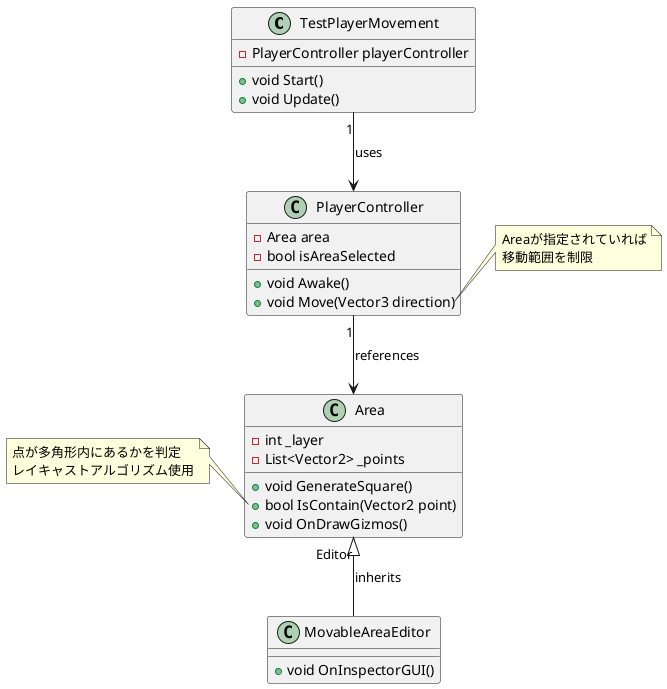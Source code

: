 @startuml

class TestPlayerMovement {
  - PlayerController playerController
  + void Start()
  + void Update()
}

class PlayerController {
  - Area area
  - bool isAreaSelected
  + void Awake()
  + void Move(Vector3 direction)
}

class Area {
  - int _layer
  - List<Vector2> _points
  + void GenerateSquare()
  + bool IsContain(Vector2 point)
  + void OnDrawGizmos()
}

class MovableAreaEditor {
  + void OnInspectorGUI()
}

TestPlayerMovement --> PlayerController : "1" uses
PlayerController --> Area : "1" references
Area <|-- MovableAreaEditor : "Editor" inherits

note left of Area::IsContain
  点が多角形内にあるかを判定
  レイキャストアルゴリズム使用
end note

note right of PlayerController::Move
  Areaが指定されていれば
  移動範囲を制限
end note

@enduml